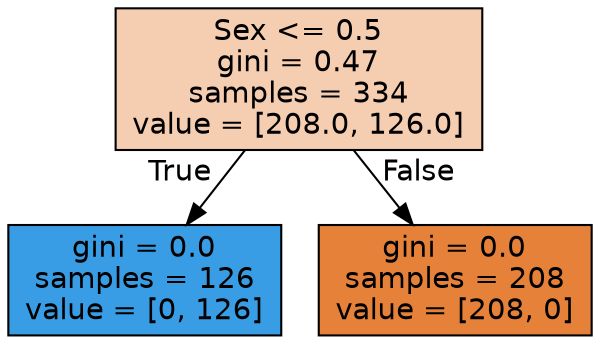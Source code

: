 digraph Tree {
node [shape=box, style="filled", color="black", fontname="helvetica"] ;
edge [fontname="helvetica"] ;
0 [label="Sex <= 0.5\ngini = 0.47\nsamples = 334\nvalue = [208.0, 126.0]", fillcolor="#f5cdb1"] ;
1 [label="gini = 0.0\nsamples = 126\nvalue = [0, 126]", fillcolor="#399de5"] ;
0 -> 1 [labeldistance=2.5, labelangle=45, headlabel="True"] ;
2 [label="gini = 0.0\nsamples = 208\nvalue = [208, 0]", fillcolor="#e58139"] ;
0 -> 2 [labeldistance=2.5, labelangle=-45, headlabel="False"] ;
}